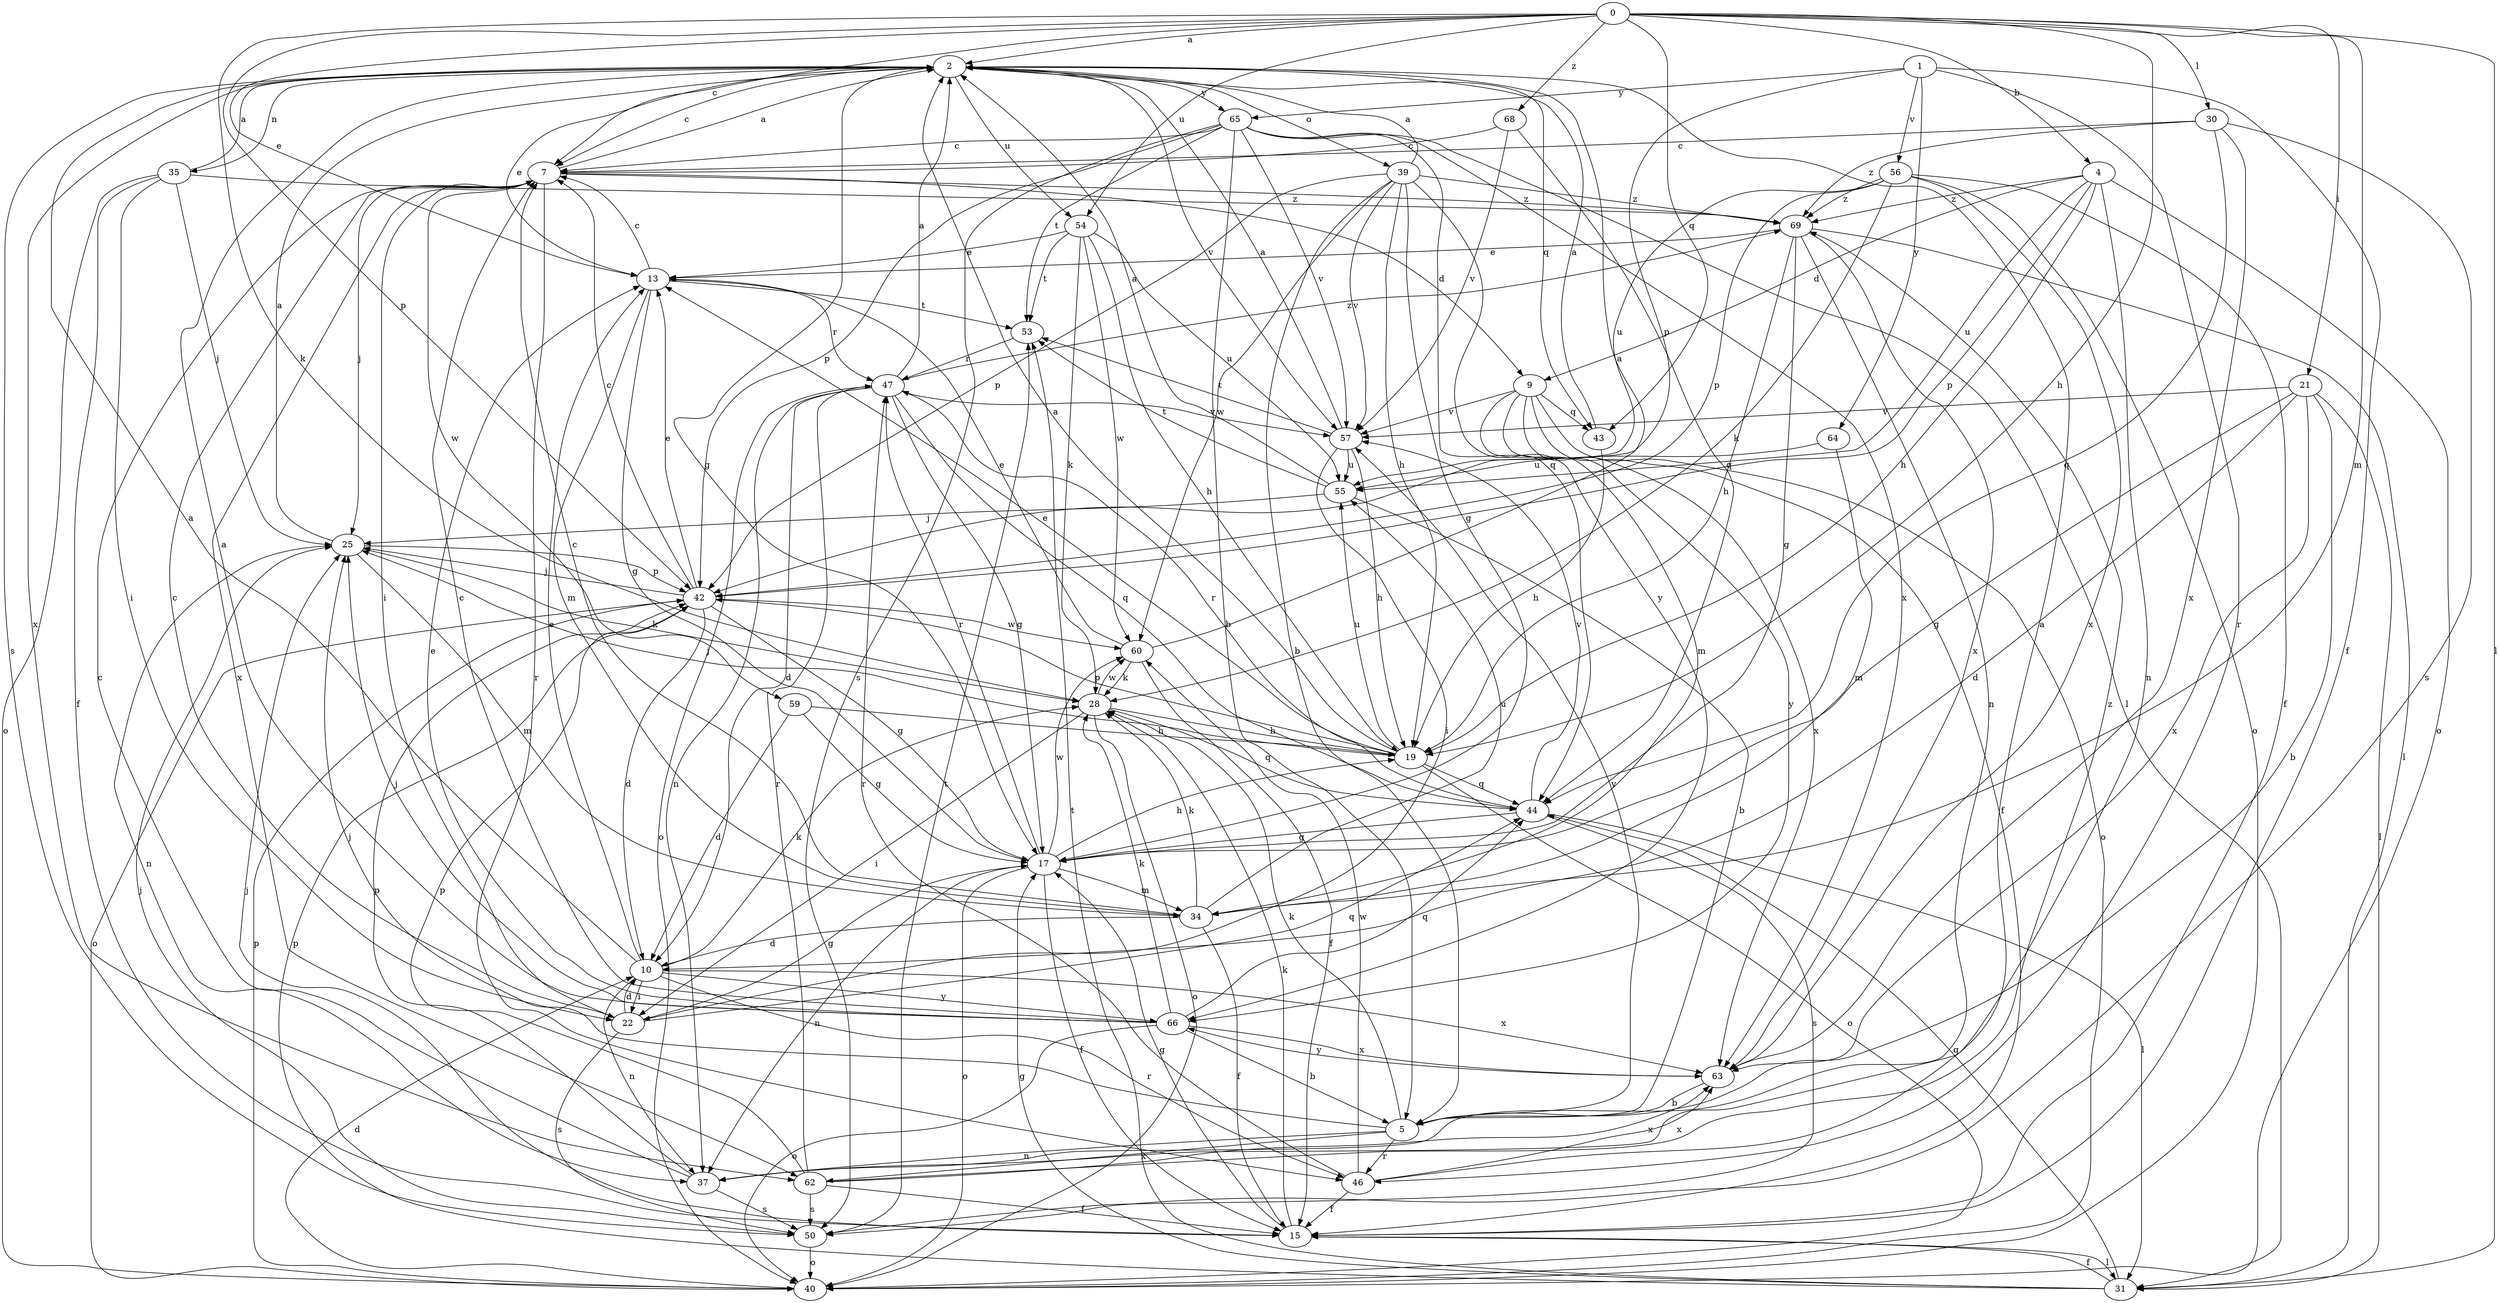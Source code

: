 strict digraph  {
0;
1;
2;
4;
5;
7;
9;
10;
13;
15;
17;
19;
21;
22;
25;
28;
30;
31;
34;
35;
37;
39;
40;
42;
43;
44;
46;
47;
50;
53;
54;
55;
56;
57;
59;
60;
62;
63;
64;
65;
66;
68;
69;
0 -> 2  [label=a];
0 -> 4  [label=b];
0 -> 7  [label=c];
0 -> 13  [label=e];
0 -> 19  [label=h];
0 -> 21  [label=i];
0 -> 28  [label=k];
0 -> 30  [label=l];
0 -> 31  [label=l];
0 -> 34  [label=m];
0 -> 42  [label=p];
0 -> 43  [label=q];
0 -> 54  [label=u];
0 -> 68  [label=z];
1 -> 15  [label=f];
1 -> 42  [label=p];
1 -> 46  [label=r];
1 -> 56  [label=v];
1 -> 64  [label=y];
1 -> 65  [label=y];
2 -> 7  [label=c];
2 -> 13  [label=e];
2 -> 17  [label=g];
2 -> 35  [label=n];
2 -> 39  [label=o];
2 -> 43  [label=q];
2 -> 50  [label=s];
2 -> 54  [label=u];
2 -> 57  [label=v];
2 -> 62  [label=x];
2 -> 65  [label=y];
4 -> 9  [label=d];
4 -> 19  [label=h];
4 -> 37  [label=n];
4 -> 40  [label=o];
4 -> 42  [label=p];
4 -> 55  [label=u];
4 -> 69  [label=z];
5 -> 25  [label=j];
5 -> 28  [label=k];
5 -> 37  [label=n];
5 -> 46  [label=r];
5 -> 57  [label=v];
5 -> 62  [label=x];
7 -> 2  [label=a];
7 -> 9  [label=d];
7 -> 22  [label=i];
7 -> 25  [label=j];
7 -> 46  [label=r];
7 -> 59  [label=w];
7 -> 62  [label=x];
7 -> 69  [label=z];
9 -> 15  [label=f];
9 -> 34  [label=m];
9 -> 40  [label=o];
9 -> 43  [label=q];
9 -> 57  [label=v];
9 -> 63  [label=x];
9 -> 66  [label=y];
10 -> 2  [label=a];
10 -> 13  [label=e];
10 -> 22  [label=i];
10 -> 28  [label=k];
10 -> 37  [label=n];
10 -> 46  [label=r];
10 -> 63  [label=x];
10 -> 66  [label=y];
13 -> 7  [label=c];
13 -> 17  [label=g];
13 -> 34  [label=m];
13 -> 47  [label=r];
13 -> 53  [label=t];
15 -> 17  [label=g];
15 -> 25  [label=j];
15 -> 28  [label=k];
15 -> 31  [label=l];
17 -> 15  [label=f];
17 -> 19  [label=h];
17 -> 34  [label=m];
17 -> 37  [label=n];
17 -> 40  [label=o];
17 -> 47  [label=r];
17 -> 60  [label=w];
19 -> 2  [label=a];
19 -> 13  [label=e];
19 -> 25  [label=j];
19 -> 40  [label=o];
19 -> 42  [label=p];
19 -> 44  [label=q];
19 -> 55  [label=u];
21 -> 5  [label=b];
21 -> 10  [label=d];
21 -> 17  [label=g];
21 -> 31  [label=l];
21 -> 57  [label=v];
21 -> 63  [label=x];
22 -> 7  [label=c];
22 -> 10  [label=d];
22 -> 17  [label=g];
22 -> 44  [label=q];
22 -> 50  [label=s];
25 -> 2  [label=a];
25 -> 28  [label=k];
25 -> 34  [label=m];
25 -> 37  [label=n];
25 -> 42  [label=p];
28 -> 19  [label=h];
28 -> 22  [label=i];
28 -> 40  [label=o];
28 -> 44  [label=q];
28 -> 60  [label=w];
30 -> 7  [label=c];
30 -> 44  [label=q];
30 -> 50  [label=s];
30 -> 63  [label=x];
30 -> 69  [label=z];
31 -> 15  [label=f];
31 -> 17  [label=g];
31 -> 42  [label=p];
31 -> 44  [label=q];
31 -> 53  [label=t];
34 -> 7  [label=c];
34 -> 10  [label=d];
34 -> 15  [label=f];
34 -> 28  [label=k];
34 -> 55  [label=u];
35 -> 2  [label=a];
35 -> 15  [label=f];
35 -> 22  [label=i];
35 -> 25  [label=j];
35 -> 40  [label=o];
35 -> 69  [label=z];
37 -> 7  [label=c];
37 -> 42  [label=p];
37 -> 50  [label=s];
39 -> 2  [label=a];
39 -> 5  [label=b];
39 -> 17  [label=g];
39 -> 19  [label=h];
39 -> 42  [label=p];
39 -> 57  [label=v];
39 -> 60  [label=w];
39 -> 66  [label=y];
39 -> 69  [label=z];
40 -> 10  [label=d];
40 -> 42  [label=p];
42 -> 7  [label=c];
42 -> 10  [label=d];
42 -> 13  [label=e];
42 -> 17  [label=g];
42 -> 25  [label=j];
42 -> 40  [label=o];
42 -> 60  [label=w];
43 -> 2  [label=a];
43 -> 19  [label=h];
44 -> 17  [label=g];
44 -> 31  [label=l];
44 -> 47  [label=r];
44 -> 50  [label=s];
44 -> 57  [label=v];
46 -> 2  [label=a];
46 -> 15  [label=f];
46 -> 47  [label=r];
46 -> 60  [label=w];
46 -> 63  [label=x];
47 -> 2  [label=a];
47 -> 10  [label=d];
47 -> 17  [label=g];
47 -> 37  [label=n];
47 -> 40  [label=o];
47 -> 44  [label=q];
47 -> 57  [label=v];
47 -> 69  [label=z];
50 -> 25  [label=j];
50 -> 40  [label=o];
50 -> 53  [label=t];
53 -> 47  [label=r];
54 -> 13  [label=e];
54 -> 19  [label=h];
54 -> 28  [label=k];
54 -> 53  [label=t];
54 -> 55  [label=u];
54 -> 60  [label=w];
55 -> 2  [label=a];
55 -> 5  [label=b];
55 -> 25  [label=j];
55 -> 53  [label=t];
56 -> 15  [label=f];
56 -> 28  [label=k];
56 -> 40  [label=o];
56 -> 42  [label=p];
56 -> 55  [label=u];
56 -> 63  [label=x];
56 -> 69  [label=z];
57 -> 2  [label=a];
57 -> 19  [label=h];
57 -> 22  [label=i];
57 -> 53  [label=t];
57 -> 55  [label=u];
59 -> 10  [label=d];
59 -> 17  [label=g];
59 -> 19  [label=h];
60 -> 2  [label=a];
60 -> 13  [label=e];
60 -> 15  [label=f];
60 -> 28  [label=k];
62 -> 15  [label=f];
62 -> 42  [label=p];
62 -> 47  [label=r];
62 -> 50  [label=s];
62 -> 63  [label=x];
62 -> 69  [label=z];
63 -> 5  [label=b];
63 -> 66  [label=y];
64 -> 34  [label=m];
64 -> 55  [label=u];
65 -> 5  [label=b];
65 -> 7  [label=c];
65 -> 31  [label=l];
65 -> 42  [label=p];
65 -> 44  [label=q];
65 -> 50  [label=s];
65 -> 53  [label=t];
65 -> 57  [label=v];
65 -> 63  [label=x];
66 -> 2  [label=a];
66 -> 5  [label=b];
66 -> 7  [label=c];
66 -> 13  [label=e];
66 -> 25  [label=j];
66 -> 28  [label=k];
66 -> 40  [label=o];
66 -> 44  [label=q];
66 -> 63  [label=x];
68 -> 7  [label=c];
68 -> 44  [label=q];
68 -> 57  [label=v];
69 -> 13  [label=e];
69 -> 17  [label=g];
69 -> 19  [label=h];
69 -> 31  [label=l];
69 -> 37  [label=n];
69 -> 63  [label=x];
}
